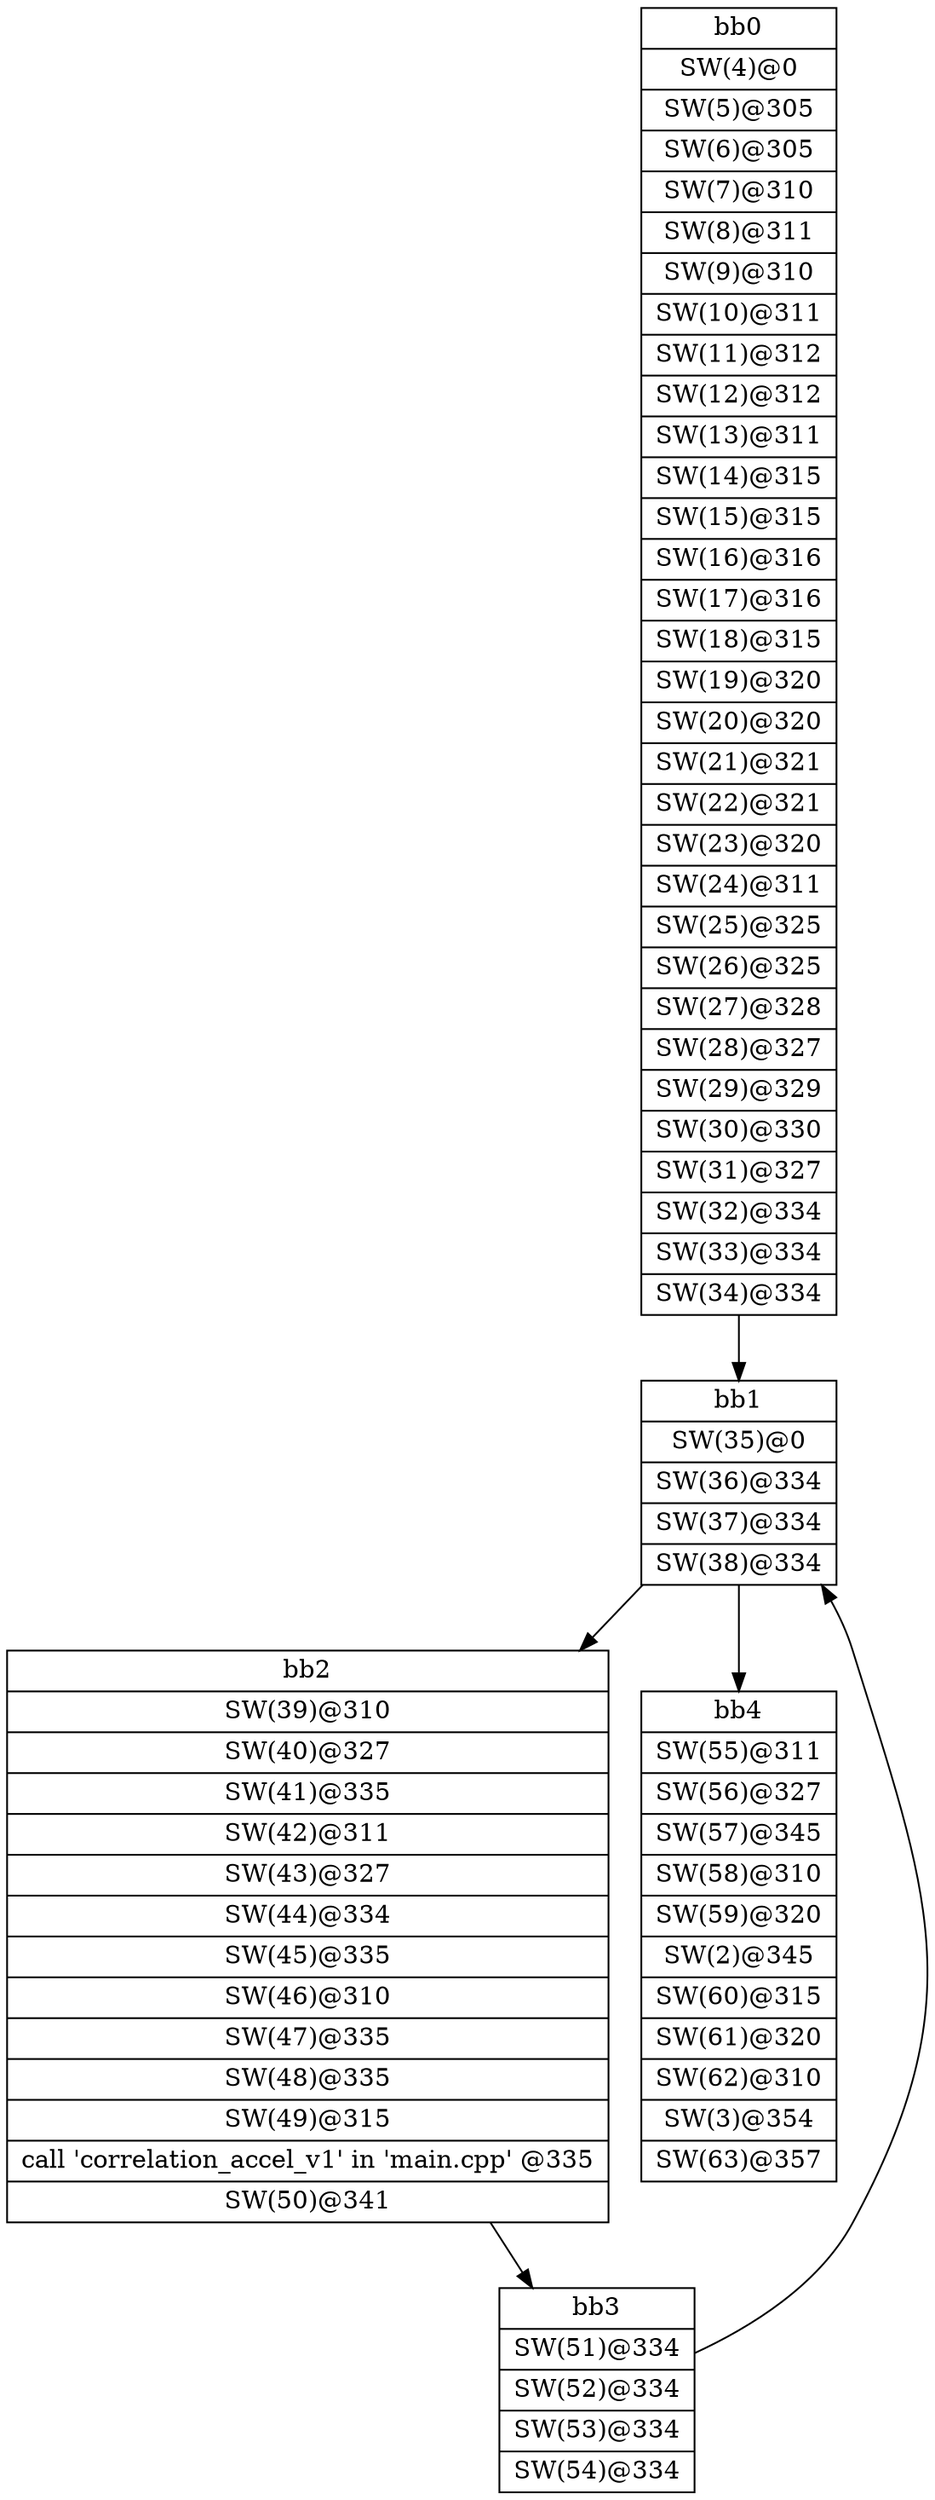 digraph CDFG {
node [shape=record];
bb0 [shape=record, label = "{bb0|<x0x3116de0>SW(4)@0\n|<x0x3116e90>SW(5)@305\n|<x0x3116fc0>SW(6)@305\n|<x0x31170f0>SW(7)@310\n|<x0x3117220>SW(8)@311\n|<x0x31183d0>SW(9)@310\n|<x0x3118500>SW(10)@311\n|<x0x3118630>SW(11)@312\n|<x0x3118770>SW(12)@312\n|<x0x3118870>SW(13)@311\n|<x0x31189a0>SW(14)@315\n|<x0x3118ad0>SW(15)@315\n|<x0x3118c00>SW(16)@316\n|<x0x3118d40>SW(17)@316\n|<x0x3118e40>SW(18)@315\n|<x0x3118f70>SW(19)@320\n|<x0x31190a0>SW(20)@320\n|<x0x31191d0>SW(21)@321\n|<x0x3119310>SW(22)@321\n|<x0x3119410>SW(23)@320\n|<x0x3119540>SW(24)@311\n|<x0x3119670>SW(25)@325\n|<x0x3119770>SW(26)@325\n|<x0x3119890>SW(27)@328\n|<x0x31199d0>SW(28)@327\n|<x0x3119b10>SW(29)@329\n|<x0x3119c70>SW(30)@330\n|<x0x3119db0>SW(31)@327\n|<x0x3119ef0>SW(32)@334\n|<x0x311a000>SW(33)@334\n|<x0x311a130>SW(34)@334\n}"];
bb1 [shape=record, label = "{bb1|<x0x30d5280>SW(35)@0\n|<x0x30d5340>SW(36)@334\n|<x0x30d5470>SW(37)@334\n|<x0x30d5580>SW(38)@334\n}"];
bb2 [shape=record, label = "{bb2|<x0x30d5220>SW(39)@310\n|<x0x30d5800>SW(40)@327\n|<x0x30d5940>SW(41)@335\n|<x0x30d5a50>SW(42)@311\n|<x0x30d5b80>SW(43)@327\n|<x0x30d5cc0>SW(44)@334\n|<x0x30d5df0>SW(45)@335\n|<x0x30d5f00>SW(46)@310\n|<x0x30d6030>SW(47)@335\n|<x0x30d6130>SW(48)@335\n|<x0x30d6240>SW(49)@315\n|<x0x30d16b0>call 'correlation_accel_v1' in 'main.cpp' @335\n|<x0x30d6370>SW(50)@341\n}"];
bb3 [shape=record, label = "{bb3|<x0x30d6420>SW(51)@334\n|<x0x30d6550>SW(52)@334\n|<x0x30d6660>SW(53)@334\n|<x0x30d6790>SW(54)@334\n}"];
bb4 [shape=record, label = "{bb4|<x0x30d5680>SW(55)@311\n|<x0x30d6a10>SW(56)@327\n|<x0x30d6b50>SW(57)@345\n|<x0x30d6c60>SW(58)@310\n|<x0x30d6d90>SW(59)@320\n|<x0x30d21d0>SW(2)@345\n|<x0x30d6ec0>SW(60)@315\n|<x0x30d6ff0>SW(61)@320\n|<x0x30d7120>SW(62)@310\n|<x0x30d4f80>SW(3)@354\n|<x0x30d7180>SW(63)@357\n}"];
bb0 -> bb1
bb1 -> bb2
bb1 -> bb4
bb2 -> bb3
bb3 -> bb1
}
